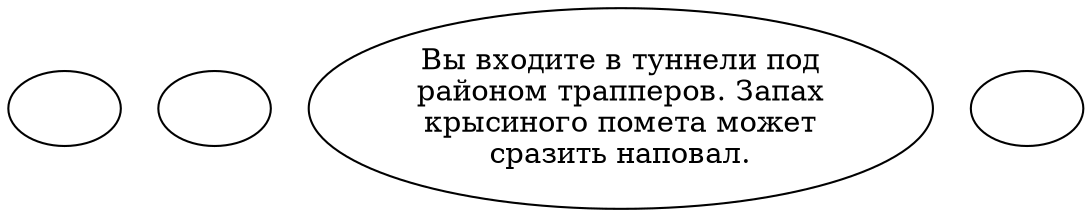 digraph klaratcv {
  "start" [style=filled       fillcolor="#FFFFFF"       color="#000000"]
  "start" [label=""]
  "map_exit_p_proc" [style=filled       fillcolor="#FFFFFF"       color="#000000"]
  "map_exit_p_proc" [label=""]
  "map_enter_p_proc" [style=filled       fillcolor="#FFFFFF"       color="#000000"]
  "map_enter_p_proc" [label="Вы входите в туннели под\nрайоном трапперов. Запах\nкрысиного помета может\nсразить наповал."]
  "map_update_p_proc" [style=filled       fillcolor="#FFFFFF"       color="#000000"]
  "map_update_p_proc" [label=""]
}